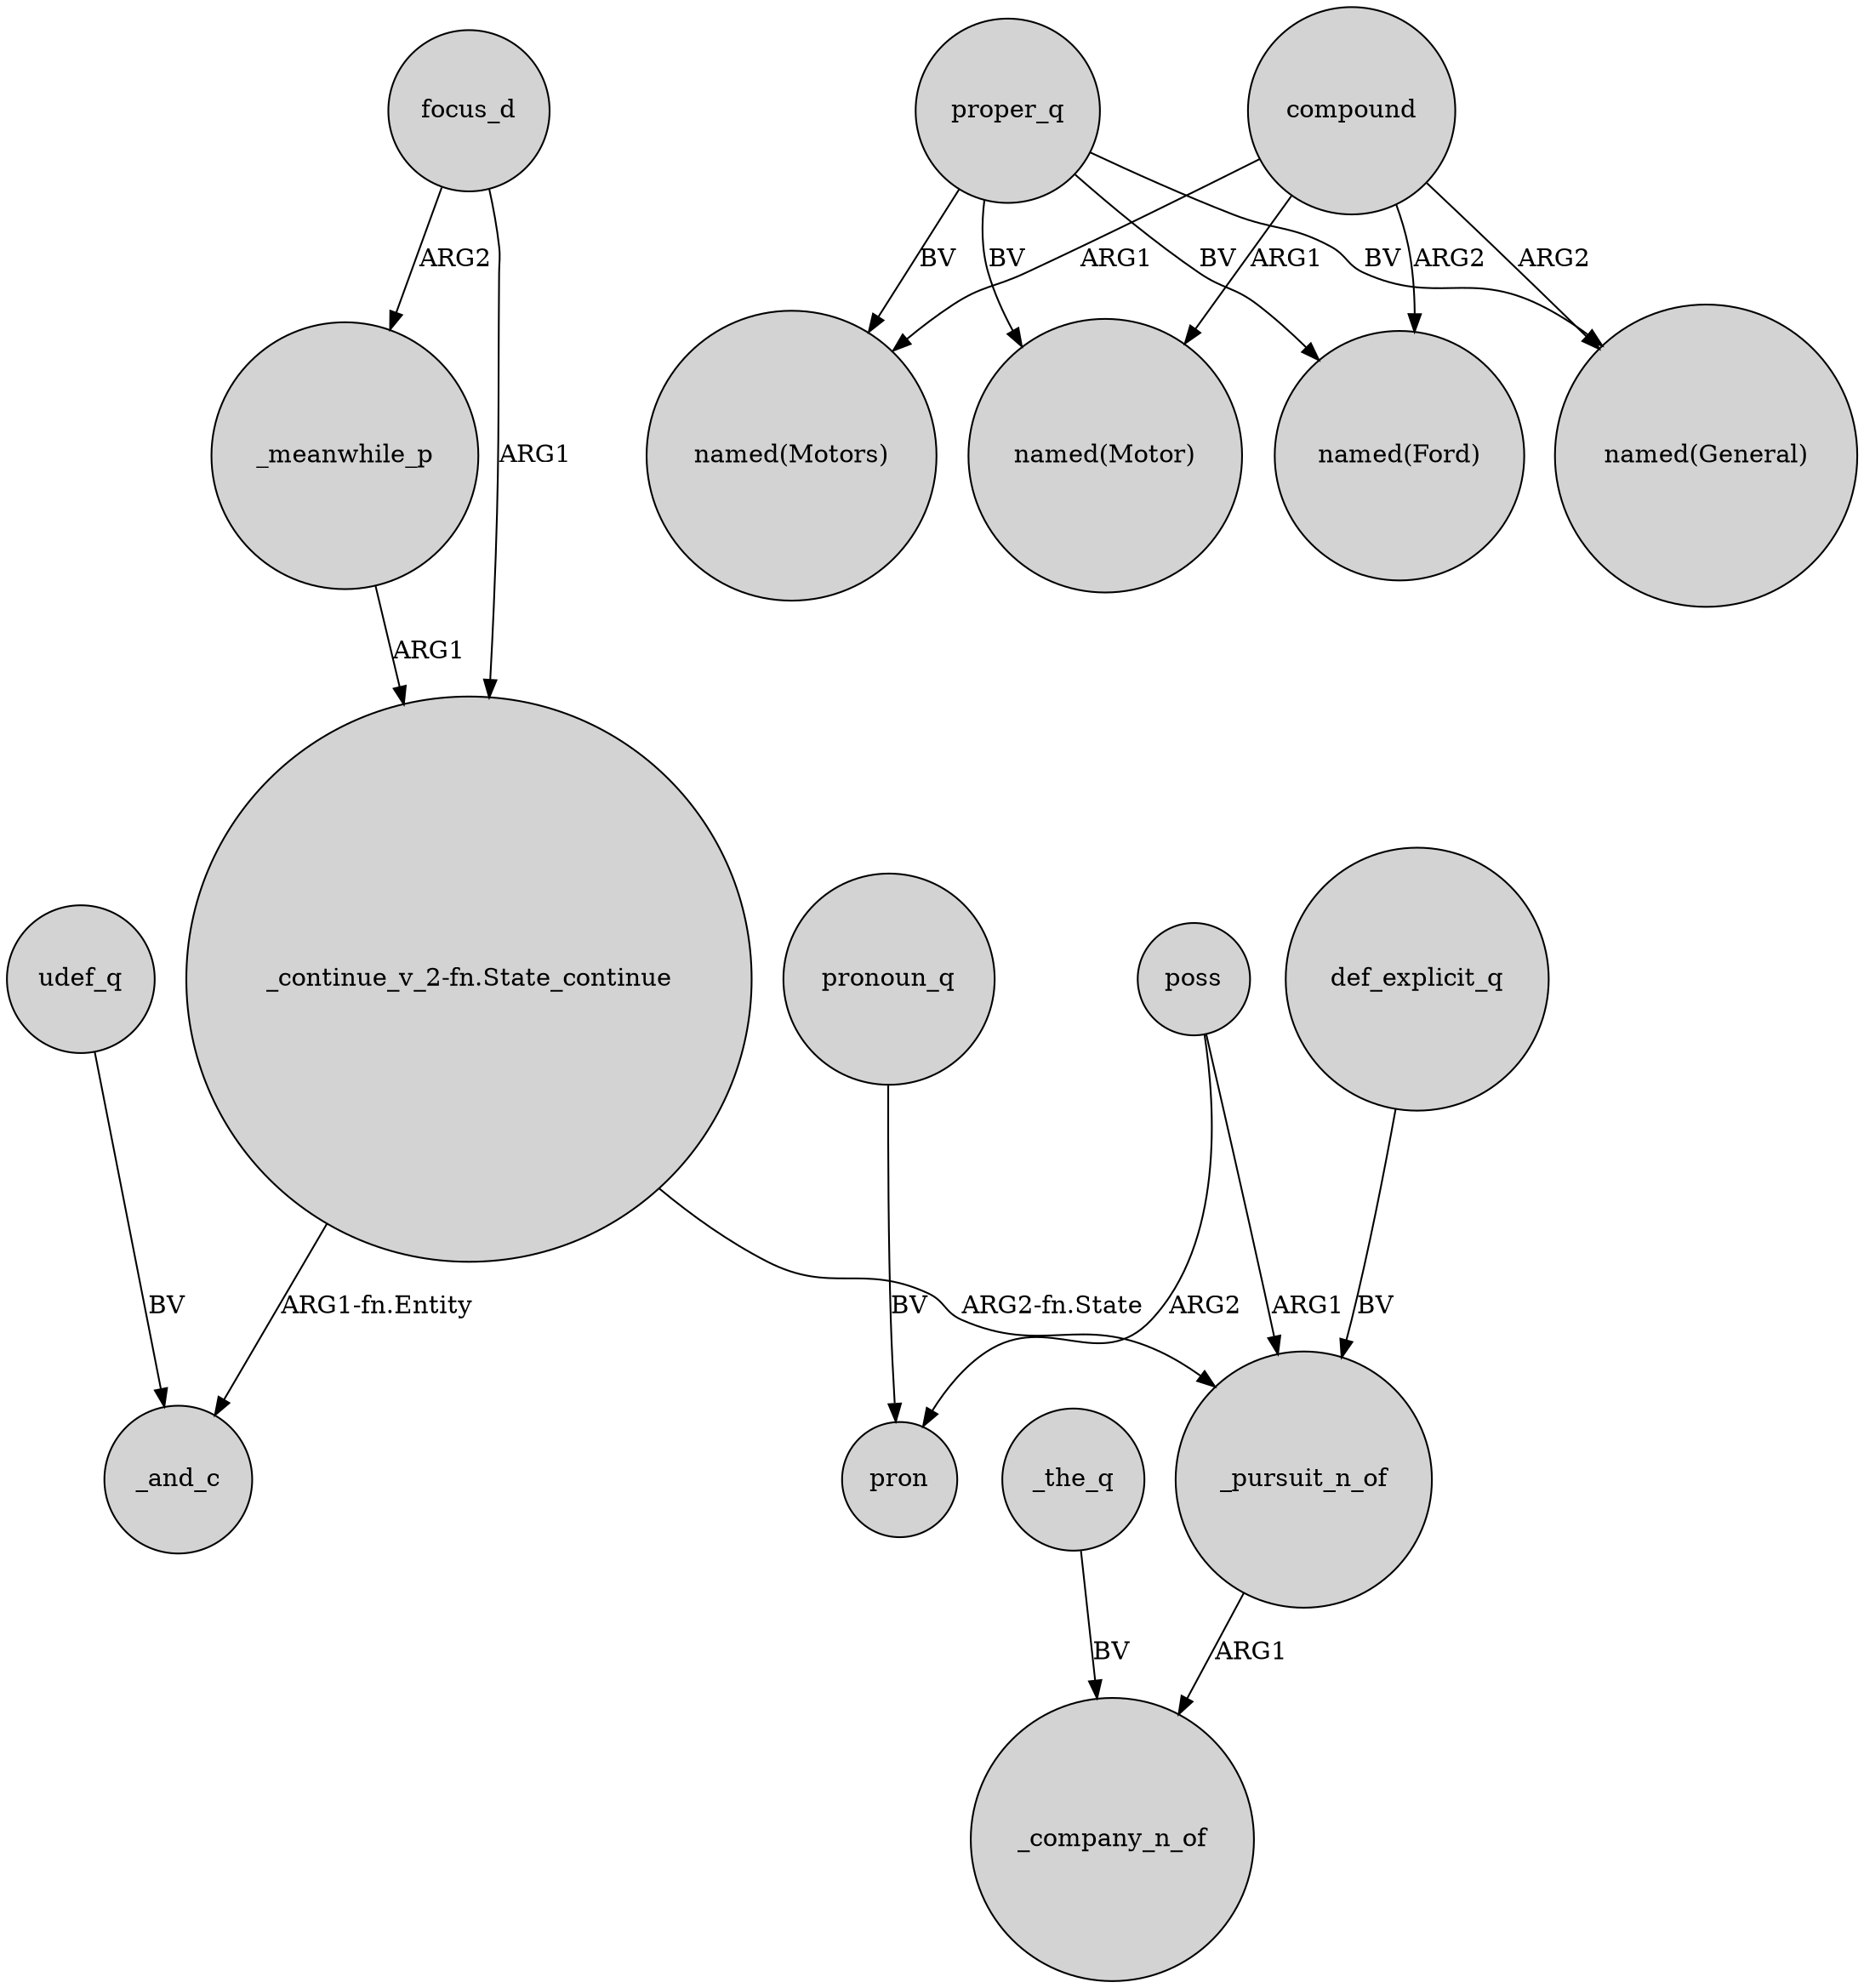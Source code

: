 digraph {
	node [shape=circle style=filled]
	poss -> _pursuit_n_of [label=ARG1]
	proper_q -> "named(Ford)" [label=BV]
	_meanwhile_p -> "_continue_v_2-fn.State_continue" [label=ARG1]
	proper_q -> "named(Motor)" [label=BV]
	compound -> "named(Ford)" [label=ARG2]
	udef_q -> _and_c [label=BV]
	pronoun_q -> pron [label=BV]
	compound -> "named(Motors)" [label=ARG1]
	poss -> pron [label=ARG2]
	focus_d -> "_continue_v_2-fn.State_continue" [label=ARG1]
	"_continue_v_2-fn.State_continue" -> _and_c [label="ARG1-fn.Entity"]
	focus_d -> _meanwhile_p [label=ARG2]
	"_continue_v_2-fn.State_continue" -> _pursuit_n_of [label="ARG2-fn.State"]
	proper_q -> "named(General)" [label=BV]
	_pursuit_n_of -> _company_n_of [label=ARG1]
	def_explicit_q -> _pursuit_n_of [label=BV]
	proper_q -> "named(Motors)" [label=BV]
	_the_q -> _company_n_of [label=BV]
	compound -> "named(Motor)" [label=ARG1]
	compound -> "named(General)" [label=ARG2]
}
